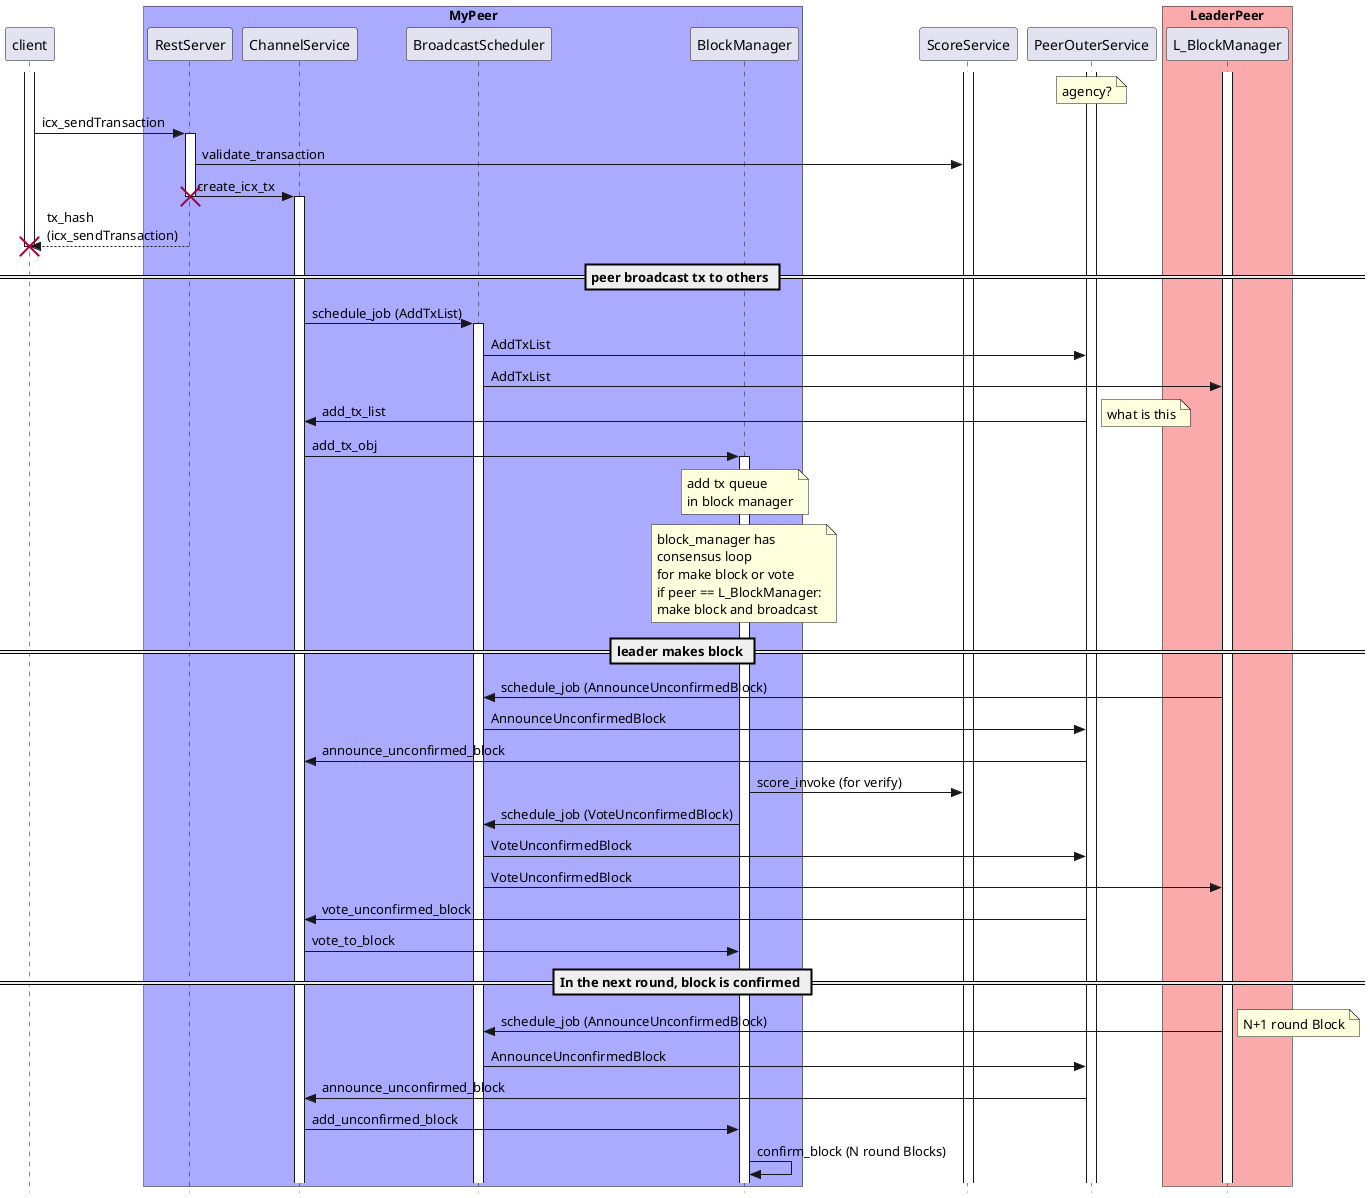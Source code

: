

@startuml transaction in round
skinparam style strictuml

participant client
box "MyPeer" #aaaaff
    participant RestServer
    participant ChannelService
    participant BroadcastScheduler
    participant BlockManager
end box

participant ScoreService
activate ScoreService

participant PeerOuterService
activate PeerOuterService
note over PeerOuterService: agency?


box "LeaderPeer" #faaaaa
    activate L_BlockManager
    participant L_BlockManager
end box

' client send tx to peer
activate client
client -> RestServer : icx_sendTransaction
activate RestServer
RestServer -> ScoreService : validate_transaction
RestServer -> ChannelService : create_icx_tx
destroy RestServer
activate ChannelService
RestServer --> client : tx_hash \n(icx_sendTransaction)
destroy client

== peer broadcast tx to others ==
ChannelService -> BroadcastScheduler : schedule_job (AddTxList)
activate BroadcastScheduler
BroadcastScheduler -> PeerOuterService : AddTxList
BroadcastScheduler -> L_BlockManager: AddTxList
PeerOuterService -> ChannelService : add_tx_list
note right: what is this
ChannelService -> BlockManager : add_tx_obj
activate BlockManager
note over BlockManager
add tx queue 
in block manager
end note
note over BlockManager
block_manager has
consensus loop
for make block or vote
if peer == L_BlockManager:
make block and broadcast
end note

== leader makes block ==
L_BlockManager -> BroadcastScheduler : schedule_job (AnnounceUnconfirmedBlock)
BroadcastScheduler -> PeerOuterService : AnnounceUnconfirmedBlock
PeerOuterService -> ChannelService : announce_unconfirmed_block
BlockManager -> ScoreService : score_invoke (for verify)
BlockManager -> BroadcastScheduler : schedule_job (VoteUnconfirmedBlock)
BroadcastScheduler -> PeerOuterService : VoteUnconfirmedBlock
BroadcastScheduler -> L_BlockManager : VoteUnconfirmedBlock
PeerOuterService -> ChannelService : vote_unconfirmed_block
ChannelService -> BlockManager : vote_to_block

== In the next round, block is confirmed ==
L_BlockManager -> BroadcastScheduler : schedule_job (AnnounceUnconfirmedBlock)
note right: N+1 round Block
BroadcastScheduler -> PeerOuterService : AnnounceUnconfirmedBlock
PeerOuterService -> ChannelService : announce_unconfirmed_block
ChannelService -> BlockManager : add_unconfirmed_block
BlockManager -> BlockManager : confirm_block (N round Blocks)

@enduml
